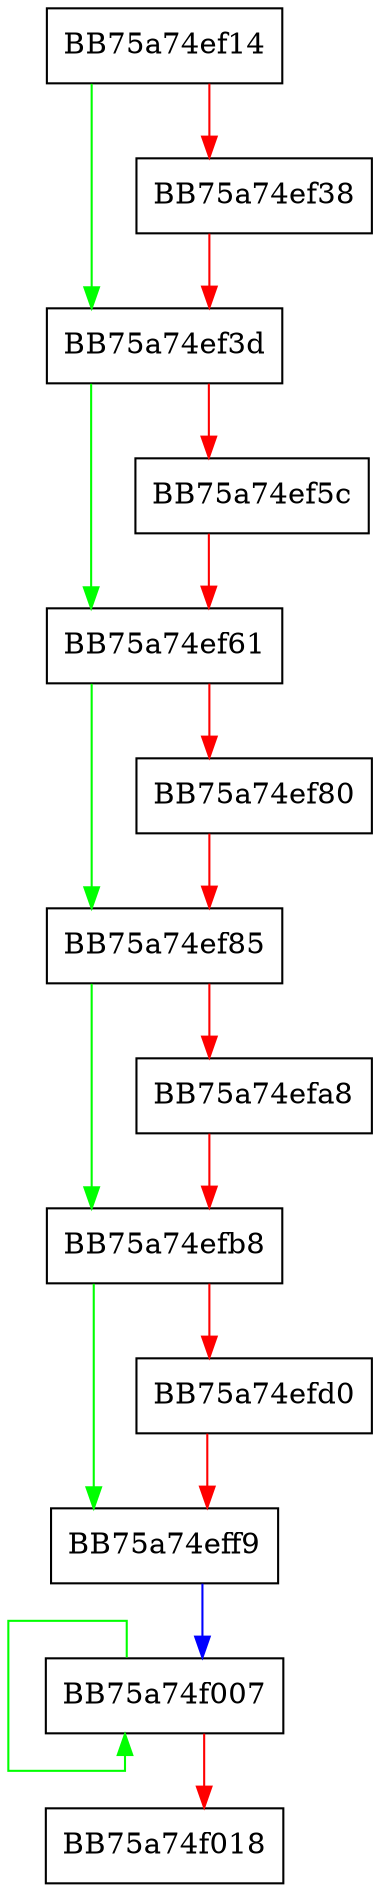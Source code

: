 digraph ResmgrProcessCleanup {
  node [shape="box"];
  graph [splines=ortho];
  BB75a74ef14 -> BB75a74ef3d [color="green"];
  BB75a74ef14 -> BB75a74ef38 [color="red"];
  BB75a74ef38 -> BB75a74ef3d [color="red"];
  BB75a74ef3d -> BB75a74ef61 [color="green"];
  BB75a74ef3d -> BB75a74ef5c [color="red"];
  BB75a74ef5c -> BB75a74ef61 [color="red"];
  BB75a74ef61 -> BB75a74ef85 [color="green"];
  BB75a74ef61 -> BB75a74ef80 [color="red"];
  BB75a74ef80 -> BB75a74ef85 [color="red"];
  BB75a74ef85 -> BB75a74efb8 [color="green"];
  BB75a74ef85 -> BB75a74efa8 [color="red"];
  BB75a74efa8 -> BB75a74efb8 [color="red"];
  BB75a74efb8 -> BB75a74eff9 [color="green"];
  BB75a74efb8 -> BB75a74efd0 [color="red"];
  BB75a74efd0 -> BB75a74eff9 [color="red"];
  BB75a74eff9 -> BB75a74f007 [color="blue"];
  BB75a74f007 -> BB75a74f007 [color="green"];
  BB75a74f007 -> BB75a74f018 [color="red"];
}